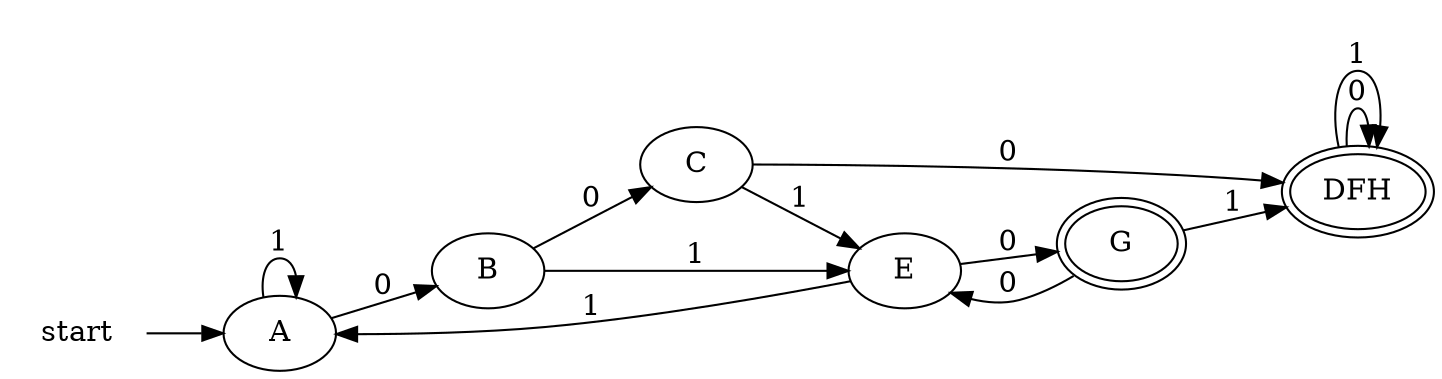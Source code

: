 DiGraph {
	rankdir=LR

	start -> A 
	start[peripheries=0]
	A -> B [label=0]
	A -> A [label=1]

	B -> C [label=0]
	B -> E [label=1]

	C -> DFH [label=0]
	C -> E [label=1]

	DFH -> DFH [label=0]
	DFH -> DFH [label=1]
	DFH [peripheries=2]

	E -> G [label=0]
	E -> A [label=1]

	G -> E [label=0]
	G -> DFH [label=1]
	G [peripheries=2]
}
